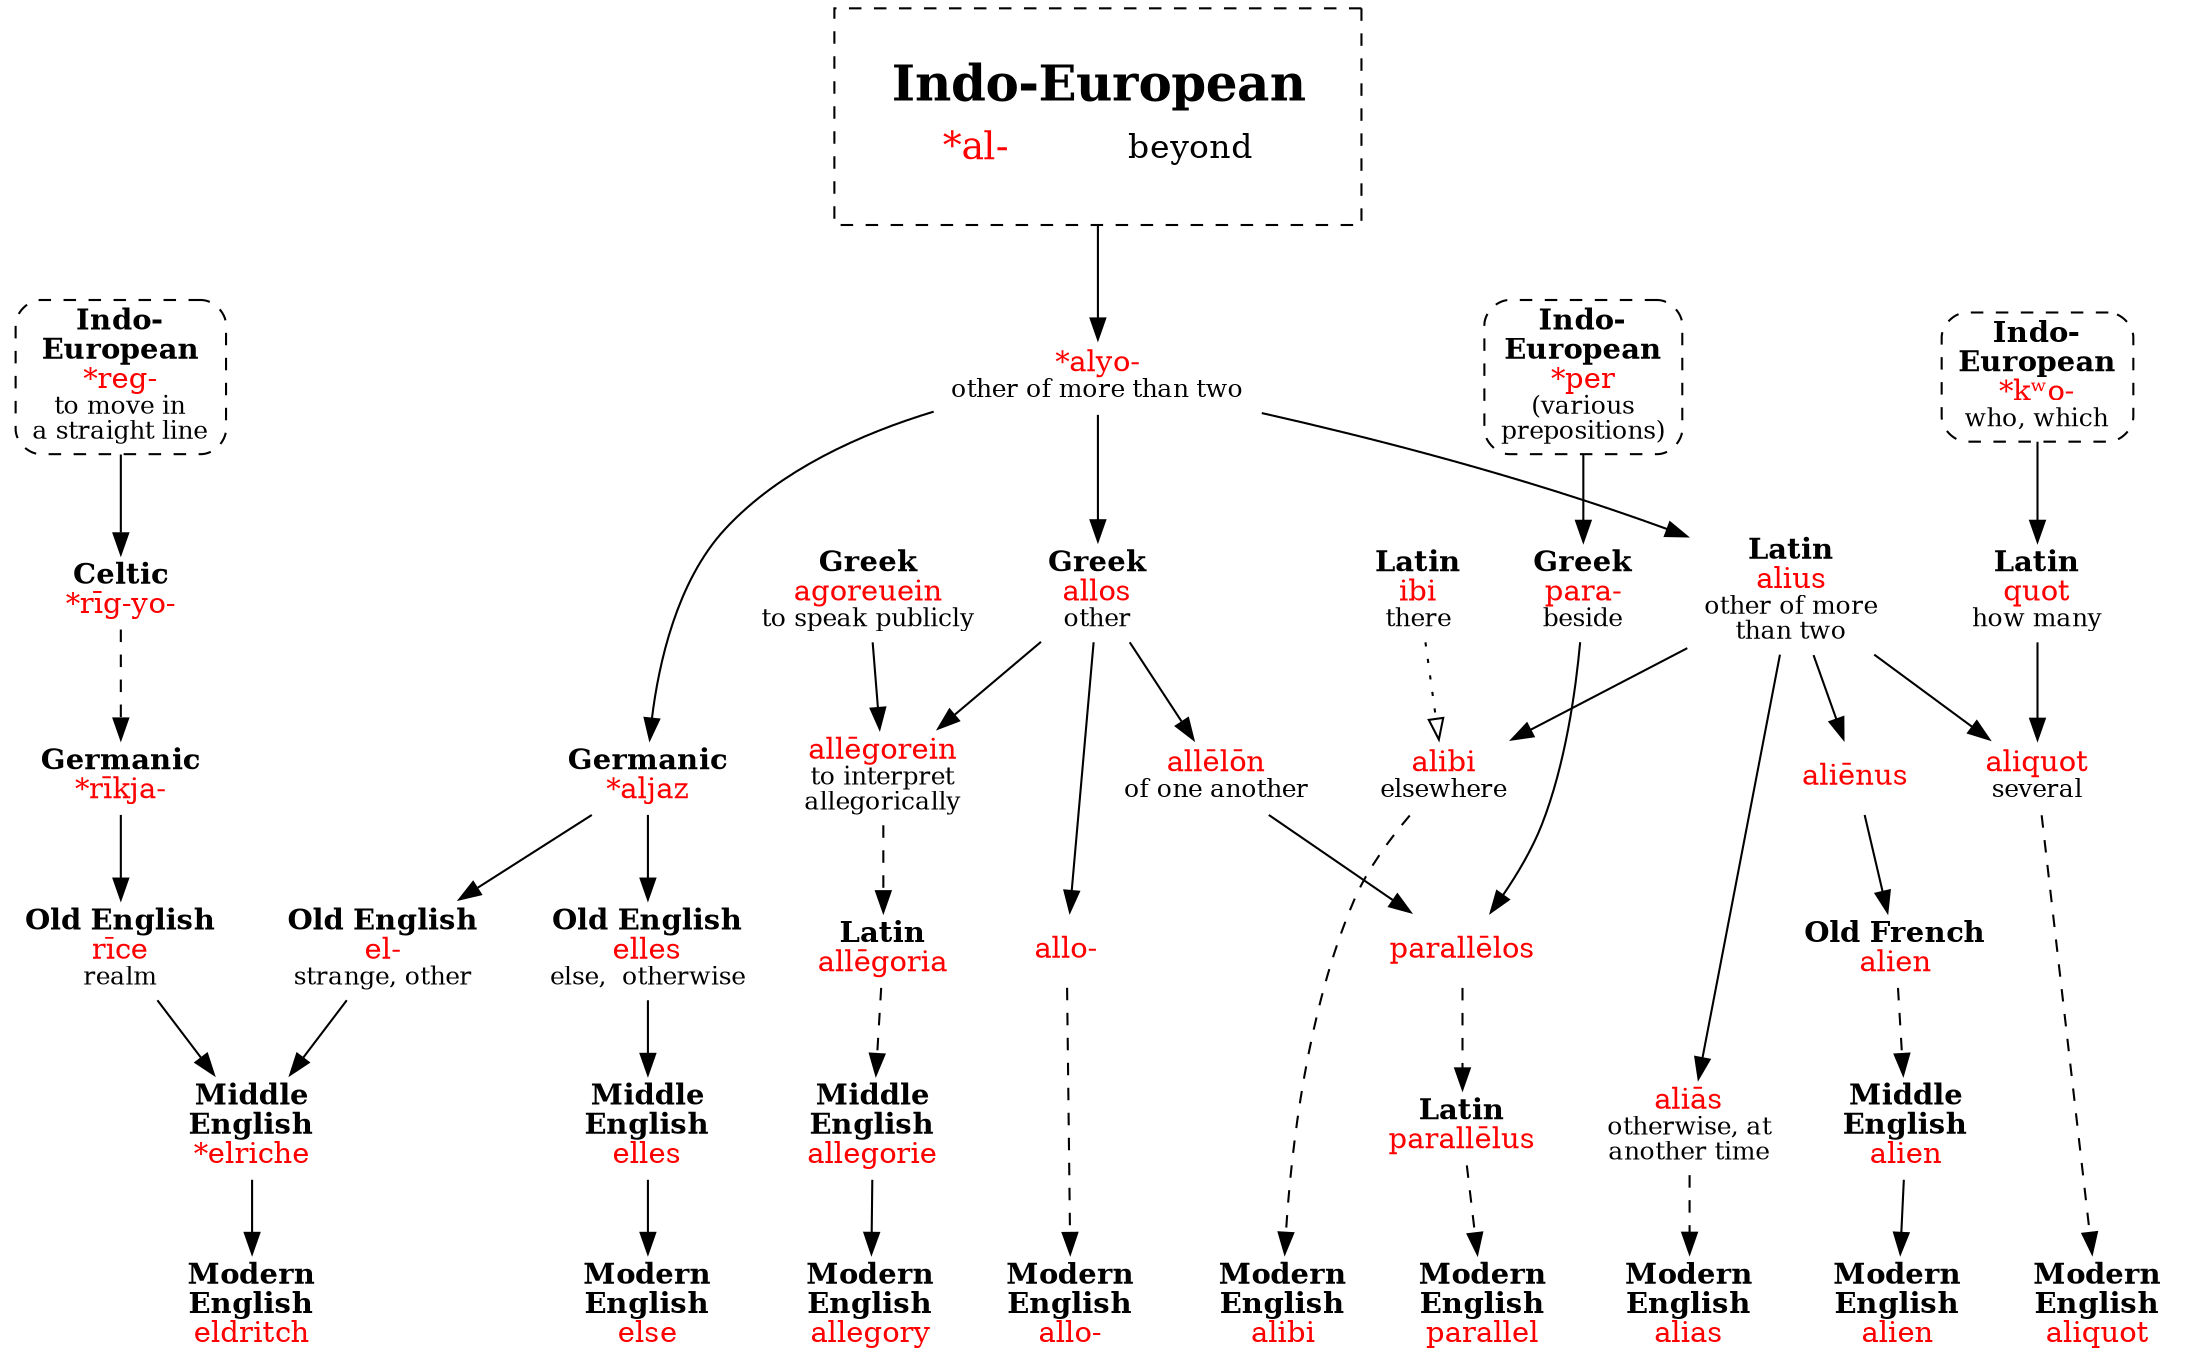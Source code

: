 strict digraph {
node [shape=none]

al [label=<<table border="0"><tr><td colspan="2"><font point-size="24"><b>Indo-European</b></font></td></tr><tr><td><font point-size="18" color="red">*al-</font></td><td><font point-size="16">beyond</font></td></tr></table>> tooltip="Indo-European \"*al-\" beyond" shape=rect style=dashed peripheries=1 margin=.3 URL="al-beyond0.svg"]

// else
alyo [label=<<font color="red">*alyo-</font><br/><font point-size="12">other of more than two</font>>]
aljazGmc [label=<<b>Germanic</b><br/><font color="red">*aljaz</font>>]
ellesOE [label=<<b>Old English</b><br/><font color="red">elles</font><br/><font point-size="12">else,  otherwise</font>>]
ellesME [label=<<b>Middle<br/>English</b><br/><font color="red">elles</font>>]
else [label=<<b>Modern<br/>English</b><br/><font color="red">else</font>>]
al -> alyo -> aljazGmc -> ellesOE -> ellesME -> else

// eldritch
regIE [label=<<b>Indo-<br/>European</b><br/><font color="red">*reg-</font><br/><font point-size="12">to move in<br/>a straight line</font>> shape=box style="dashed,rounded" URL="reg-rule.svg"] // not made
rigyoC [label=<<b>Celtic</b><br/><font color="red">*rīg-yo-</font>>]
rikjaGmc [label=<<b>Germanic</b><br/><font color="red">*rīkja-</font>>]
riceOE [label=<<b>Old English</b><br/><font color="red">rīce</font><br/><font point-size="12">realm</font>>]
elOE [label=<<b>Old English</b><br/><font color="red">el-</font><br/><font point-size="12">strange, other</font>>]
elricheME [label=<<b>Middle<br/>English</b><br/><font color="red">*elriche</font>>]
eldritch [label=<<b>Modern<br/>English</b><br/><font color="red">eldritch</font>>]
regIE -> rigyoC
rigyoC -> rikjaGmc [style=dashed]
rikjaGmc -> riceOE
aljazGmc -> elOE
{ elOE riceOE } -> elricheME -> eldritch

// alias
aliusL [label=<<b>Latin</b><br/><font color="red">alius</font><br/><font point-size="12">other of more<br/>than two</font>>]
aliasL [label=<<font color="red">aliās</font><br/><font point-size="12">otherwise, at<br/>another time</font>>]
alias [label=<<b>Modern<br/>English</b><br/><font color="red">alias</font>>]
alyo -> aliusL -> aliasL
aliasL -> alias [style=dashed]

// alibi
ibiL [label=<<b>Latin</b><br/><font color="red">ibi</font><br/><font point-size="12">there</font>>]
alibiL [label=<<font color="red">alibi</font><br/><font point-size="12">elsewhere</font>>]
alibi [label=<<b>Modern<br/>English</b><br/><font color="red">alibi</font>>]
aliusL -> alibiL
ibiL -> alibiL [style=dotted arrowhead=onormal]
alibiL -> alibi [style=dashed]

// alien
alienusL [label=<<font color="red">aliēnus</font>>]
alienOF [label=<<b>Old French</b><br/><font color="red">alien</font>>]
alienME [label=<<b>Middle<br/>English</b><br/><font color="red">alien</font>>]
alien [label=<<b>Modern<br/>English</b><br/><font color="red">alien</font>>]
aliusL -> alienusL -> alienOF
alienOF -> alienME [style=dashed]
alienME -> alien

// aliquot
kwoIE [label=<<b>Indo-<br/>European</b><br/><font color="red">*kʷo-</font><br/><font point-size="12">who, which</font>> shape=box style="dashed,rounded" URL="kwo-who.svg"]
quotL [label=<<b>Latin</b><br/><font color="red">quot</font><br/><font point-size="12">how many</font>>]
aliquotL [label=<<font color="red">aliquot</font><br/><font point-size="12">several</font>>]
aliquot [label=<<b>Modern<br/>English</b><br/><font color="red">aliquot</font>>]
kwoIE -> quotL
{ aliusL quotL } -> aliquotL
aliquotL -> aliquot [style=dashed]

// allo-
allosGk [label=<<b>Greek</b><br/><font color="red">allos</font><br/><font point-size="12">other</font>>]
alloGk [label=<<font color="red">allo-</font>>]
allo [label=<<b>Modern<br/>English</b><br/><font color="red">allo-</font>>]
alyo -> allosGk -> alloGk
alloGk -> allo [style=dashed]

// allegory
agoreueinGk [label=<<b>Greek</b><br/><font color="red">agoreuein</font><br/><font point-size="12">to speak publicly</font>>]
allegoreinGk [label=<<font color="red">allēgorein</font><br/><font point-size="12">to interpret<br/>allegorically</font>>]
allegoriaL [label=<<b>Latin</b><br/><font color="red">allēgoria</font>>]
allegorieME [label=<<b>Middle<br/>English</b><br/><font color="red">allegorie</font>>]
allegory [label=<<b>Modern<br/>English</b><br/><font color="red">allegory</font>>]
{ allosGk agoreueinGk } -> allegoreinGk
allegoreinGk -> allegoriaL -> allegorieME [style=dashed]
allegorieME -> allegory

// parallel
perIE [label=<<b>Indo-<br/>European</b><br/><font color="red">*per</font><br/><font point-size="12">(various<br/>prepositions)</font>> shape=box style="dashed,rounded" URL="per-pre.svg"]
paraGk [label=<<b>Greek</b><br/><font color="red">para-</font><br/><font point-size="12">beside</font>>]
allelonGk [label=<<font color="red">allēlōn</font><br/><font point-size="12">of one another</font>>]
parallelosGk [label=<<font color="red">parallēlos</font>>]
parallelusL [label=<<b>Latin</b><br/><font color="red">parallēlus</font>>]
parallel [label=<<b>Modern<br/>English</b><br/><font color="red">parallel</font>>]
perIE -> paraGk
allosGk -> allelonGk
{ paraGk allelonGk } -> parallelosGk
parallelosGk -> parallelusL -> parallel [style=dashed]

{ rank=sink else eldritch alias alibi alien aliquot allo allegory parallel }
{ rank=same regIE kwoIE perIE alyo }
// { rank=same alterL antharaGmc aranaSk rigyoC aliusL allosGk }
}